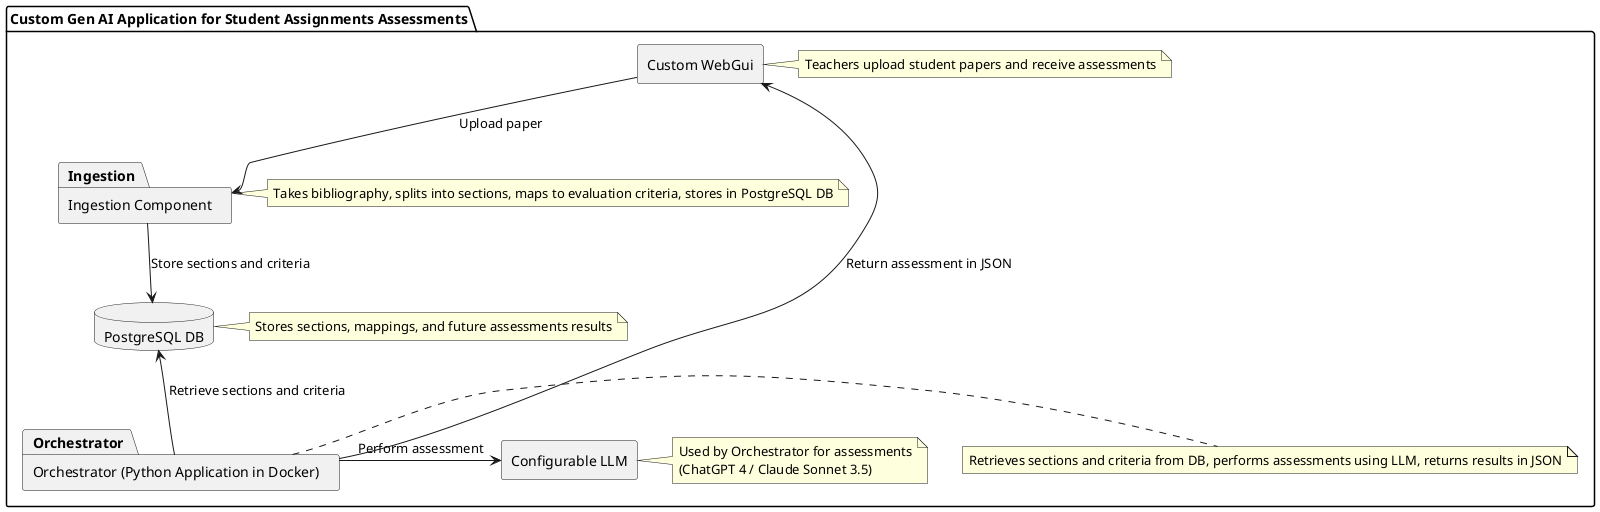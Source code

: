 @startuml
package "Custom Gen AI Application for Student Assignments Assessments" {
    rectangle "Custom WebGui" as WebGui
    note right of WebGui
        Teachers upload student papers and receive assessments
    end note
    
    package "Ingestion Component" as Ingestion
    note right of Ingestion
        Takes bibliography, splits into sections, maps to evaluation criteria, stores in PostgreSQL DB
    end note
    
    package "Orchestrator (Python Application in Docker)" as Orchestrator
    note right of Orchestrator
        Retrieves sections and criteria from DB, performs assessments using LLM, returns results in JSON
    end note
    
    database "PostgreSQL DB" as DB
    note right of DB
        Stores sections, mappings, and future assessments results
    end note
    
    rectangle "Configurable LLM" as LLM
    note right of LLM
        Used by Orchestrator for assessments
        (ChatGPT 4 / Claude Sonnet 3.5)
    end note
    
    WebGui -down-> Ingestion : Upload paper
    Ingestion -down-> DB : Store sections and criteria
    Orchestrator -up-> DB : Retrieve sections and criteria
    Orchestrator -right-> LLM : Perform assessment
    Orchestrator -up-> WebGui : Return assessment in JSON
}
@enduml